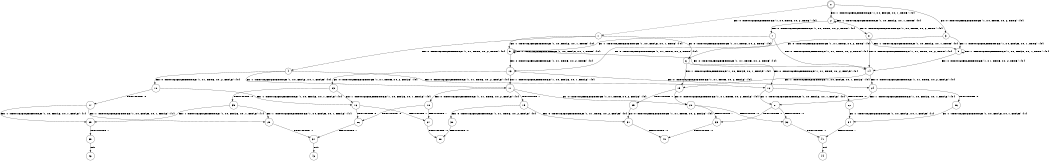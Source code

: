 digraph BCG {
size = "7, 10.5";
center = TRUE;
node [shape = circle];
0 [peripheries = 2];
0 -> 1 [label = "EX !0 !ATOMIC_EXCH_BRANCH (1, +0, TRUE, +0, 2, TRUE) !{0}"];
0 -> 2 [label = "EX !1 !ATOMIC_EXCH_BRANCH (1, +0, FALSE, +0, 1, TRUE) !{0}"];
0 -> 3 [label = "EX !0 !ATOMIC_EXCH_BRANCH (1, +0, TRUE, +0, 2, TRUE) !{0}"];
1 -> 4 [label = "EX !0 !ATOMIC_EXCH_BRANCH (1, +1, TRUE, +0, 2, TRUE) !{0}"];
1 -> 5 [label = "EX !1 !ATOMIC_EXCH_BRANCH (1, +0, FALSE, +0, 1, TRUE) !{0}"];
1 -> 6 [label = "EX !0 !ATOMIC_EXCH_BRANCH (1, +1, TRUE, +0, 2, TRUE) !{0}"];
2 -> 2 [label = "EX !1 !ATOMIC_EXCH_BRANCH (1, +0, FALSE, +0, 1, TRUE) !{0}"];
2 -> 7 [label = "EX !0 !ATOMIC_EXCH_BRANCH (1, +0, TRUE, +0, 2, TRUE) !{0}"];
2 -> 8 [label = "EX !0 !ATOMIC_EXCH_BRANCH (1, +0, TRUE, +0, 2, TRUE) !{0}"];
3 -> 9 [label = "EX !1 !ATOMIC_EXCH_BRANCH (1, +0, FALSE, +0, 1, TRUE) !{0}"];
3 -> 6 [label = "EX !0 !ATOMIC_EXCH_BRANCH (1, +1, TRUE, +0, 2, TRUE) !{0}"];
4 -> 10 [label = "EX !0 !ATOMIC_EXCH_BRANCH (1, +1, TRUE, +0, 2, FALSE) !{0}"];
4 -> 11 [label = "EX !1 !ATOMIC_EXCH_BRANCH (1, +0, FALSE, +0, 1, FALSE) !{0}"];
4 -> 12 [label = "EX !0 !ATOMIC_EXCH_BRANCH (1, +1, TRUE, +0, 2, FALSE) !{0}"];
5 -> 13 [label = "EX !0 !ATOMIC_EXCH_BRANCH (1, +1, TRUE, +0, 2, TRUE) !{0}"];
5 -> 5 [label = "EX !1 !ATOMIC_EXCH_BRANCH (1, +0, FALSE, +0, 1, TRUE) !{0}"];
5 -> 14 [label = "EX !0 !ATOMIC_EXCH_BRANCH (1, +1, TRUE, +0, 2, TRUE) !{0}"];
6 -> 15 [label = "EX !1 !ATOMIC_EXCH_BRANCH (1, +0, FALSE, +0, 1, FALSE) !{0}"];
6 -> 12 [label = "EX !0 !ATOMIC_EXCH_BRANCH (1, +1, TRUE, +0, 2, FALSE) !{0}"];
7 -> 13 [label = "EX !0 !ATOMIC_EXCH_BRANCH (1, +1, TRUE, +0, 2, TRUE) !{0}"];
7 -> 5 [label = "EX !1 !ATOMIC_EXCH_BRANCH (1, +0, FALSE, +0, 1, TRUE) !{0}"];
7 -> 14 [label = "EX !0 !ATOMIC_EXCH_BRANCH (1, +1, TRUE, +0, 2, TRUE) !{0}"];
8 -> 9 [label = "EX !1 !ATOMIC_EXCH_BRANCH (1, +0, FALSE, +0, 1, TRUE) !{0}"];
8 -> 14 [label = "EX !0 !ATOMIC_EXCH_BRANCH (1, +1, TRUE, +0, 2, TRUE) !{0}"];
9 -> 9 [label = "EX !1 !ATOMIC_EXCH_BRANCH (1, +0, FALSE, +0, 1, TRUE) !{0}"];
9 -> 14 [label = "EX !0 !ATOMIC_EXCH_BRANCH (1, +1, TRUE, +0, 2, TRUE) !{0}"];
10 -> 16 [label = "EX !1 !ATOMIC_EXCH_BRANCH (1, +0, FALSE, +0, 1, FALSE) !{0}"];
10 -> 17 [label = "TERMINATE !0"];
11 -> 18 [label = "EX !0 !ATOMIC_EXCH_BRANCH (1, +1, TRUE, +0, 2, FALSE) !{0}"];
11 -> 19 [label = "TERMINATE !1"];
11 -> 20 [label = "EX !0 !ATOMIC_EXCH_BRANCH (1, +1, TRUE, +0, 2, FALSE) !{0}"];
12 -> 21 [label = "EX !1 !ATOMIC_EXCH_BRANCH (1, +0, FALSE, +0, 1, FALSE) !{0}"];
12 -> 22 [label = "TERMINATE !0"];
13 -> 23 [label = "EX !0 !ATOMIC_EXCH_BRANCH (1, +1, TRUE, +0, 2, FALSE) !{0}"];
13 -> 11 [label = "EX !1 !ATOMIC_EXCH_BRANCH (1, +0, FALSE, +0, 1, FALSE) !{0}"];
13 -> 24 [label = "EX !0 !ATOMIC_EXCH_BRANCH (1, +1, TRUE, +0, 2, FALSE) !{0}"];
14 -> 15 [label = "EX !1 !ATOMIC_EXCH_BRANCH (1, +0, FALSE, +0, 1, FALSE) !{0}"];
14 -> 24 [label = "EX !0 !ATOMIC_EXCH_BRANCH (1, +1, TRUE, +0, 2, FALSE) !{0}"];
15 -> 25 [label = "TERMINATE !1"];
15 -> 20 [label = "EX !0 !ATOMIC_EXCH_BRANCH (1, +1, TRUE, +0, 2, FALSE) !{0}"];
16 -> 26 [label = "TERMINATE !0"];
16 -> 27 [label = "TERMINATE !1"];
17 -> 28 [label = "EX !1 !ATOMIC_EXCH_BRANCH (1, +0, FALSE, +0, 1, FALSE) !{1}"];
17 -> 29 [label = "EX !1 !ATOMIC_EXCH_BRANCH (1, +0, FALSE, +0, 1, FALSE) !{1}"];
18 -> 26 [label = "TERMINATE !0"];
18 -> 27 [label = "TERMINATE !1"];
19 -> 30 [label = "EX !0 !ATOMIC_EXCH_BRANCH (1, +1, TRUE, +0, 2, FALSE) !{0}"];
19 -> 31 [label = "EX !0 !ATOMIC_EXCH_BRANCH (1, +1, TRUE, +0, 2, FALSE) !{0}"];
20 -> 32 [label = "TERMINATE !0"];
20 -> 33 [label = "TERMINATE !1"];
21 -> 32 [label = "TERMINATE !0"];
21 -> 33 [label = "TERMINATE !1"];
22 -> 34 [label = "EX !1 !ATOMIC_EXCH_BRANCH (1, +0, FALSE, +0, 1, FALSE) !{1}"];
23 -> 16 [label = "EX !1 !ATOMIC_EXCH_BRANCH (1, +0, FALSE, +0, 1, FALSE) !{0}"];
23 -> 35 [label = "TERMINATE !0"];
24 -> 21 [label = "EX !1 !ATOMIC_EXCH_BRANCH (1, +0, FALSE, +0, 1, FALSE) !{0}"];
24 -> 36 [label = "TERMINATE !0"];
25 -> 31 [label = "EX !0 !ATOMIC_EXCH_BRANCH (1, +1, TRUE, +0, 2, FALSE) !{0}"];
26 -> 37 [label = "TERMINATE !1"];
27 -> 38 [label = "TERMINATE !0"];
28 -> 37 [label = "TERMINATE !1"];
29 -> 39 [label = "TERMINATE !1"];
30 -> 38 [label = "TERMINATE !0"];
31 -> 40 [label = "TERMINATE !0"];
32 -> 41 [label = "TERMINATE !1"];
33 -> 40 [label = "TERMINATE !0"];
34 -> 41 [label = "TERMINATE !1"];
35 -> 28 [label = "EX !1 !ATOMIC_EXCH_BRANCH (1, +0, FALSE, +0, 1, FALSE) !{1}"];
35 -> 29 [label = "EX !1 !ATOMIC_EXCH_BRANCH (1, +0, FALSE, +0, 1, FALSE) !{1}"];
36 -> 34 [label = "EX !1 !ATOMIC_EXCH_BRANCH (1, +0, FALSE, +0, 1, FALSE) !{1}"];
37 -> 42 [label = "exit"];
39 -> 43 [label = "exit"];
41 -> 44 [label = "exit"];
}

